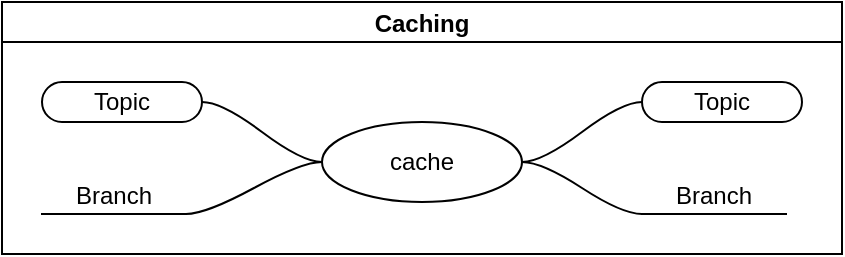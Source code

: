 <mxfile version="21.1.4" type="github">
  <diagram name="Page-1" id="_Mq730CpOTIK_EJbr8pR">
    <mxGraphModel dx="1194" dy="719" grid="1" gridSize="10" guides="1" tooltips="1" connect="1" arrows="1" fold="1" page="1" pageScale="1" pageWidth="827" pageHeight="1169" math="0" shadow="0">
      <root>
        <mxCell id="0" />
        <mxCell id="1" parent="0" />
        <mxCell id="2BZG7tl-g-K6Shy4kgfQ-1" value="Caching" style="swimlane;startSize=20;horizontal=1;containerType=tree;" vertex="1" parent="1">
          <mxGeometry x="220" y="200" width="420" height="126" as="geometry" />
        </mxCell>
        <mxCell id="2BZG7tl-g-K6Shy4kgfQ-2" value="" style="edgeStyle=entityRelationEdgeStyle;startArrow=none;endArrow=none;segment=10;curved=1;sourcePerimeterSpacing=0;targetPerimeterSpacing=0;rounded=0;" edge="1" parent="2BZG7tl-g-K6Shy4kgfQ-1" source="2BZG7tl-g-K6Shy4kgfQ-6" target="2BZG7tl-g-K6Shy4kgfQ-7">
          <mxGeometry relative="1" as="geometry" />
        </mxCell>
        <mxCell id="2BZG7tl-g-K6Shy4kgfQ-3" value="" style="edgeStyle=entityRelationEdgeStyle;startArrow=none;endArrow=none;segment=10;curved=1;sourcePerimeterSpacing=0;targetPerimeterSpacing=0;rounded=0;" edge="1" parent="2BZG7tl-g-K6Shy4kgfQ-1" source="2BZG7tl-g-K6Shy4kgfQ-6" target="2BZG7tl-g-K6Shy4kgfQ-8">
          <mxGeometry relative="1" as="geometry" />
        </mxCell>
        <mxCell id="2BZG7tl-g-K6Shy4kgfQ-4" value="" style="edgeStyle=entityRelationEdgeStyle;startArrow=none;endArrow=none;segment=10;curved=1;sourcePerimeterSpacing=0;targetPerimeterSpacing=0;rounded=0;" edge="1" parent="2BZG7tl-g-K6Shy4kgfQ-1" source="2BZG7tl-g-K6Shy4kgfQ-6" target="2BZG7tl-g-K6Shy4kgfQ-9">
          <mxGeometry relative="1" as="geometry" />
        </mxCell>
        <mxCell id="2BZG7tl-g-K6Shy4kgfQ-5" value="" style="edgeStyle=entityRelationEdgeStyle;startArrow=none;endArrow=none;segment=10;curved=1;sourcePerimeterSpacing=0;targetPerimeterSpacing=0;rounded=0;" edge="1" parent="2BZG7tl-g-K6Shy4kgfQ-1" source="2BZG7tl-g-K6Shy4kgfQ-6" target="2BZG7tl-g-K6Shy4kgfQ-10">
          <mxGeometry relative="1" as="geometry" />
        </mxCell>
        <mxCell id="2BZG7tl-g-K6Shy4kgfQ-6" value="cache" style="ellipse;whiteSpace=wrap;html=1;align=center;treeFolding=1;treeMoving=1;newEdgeStyle={&quot;edgeStyle&quot;:&quot;entityRelationEdgeStyle&quot;,&quot;startArrow&quot;:&quot;none&quot;,&quot;endArrow&quot;:&quot;none&quot;,&quot;segment&quot;:10,&quot;curved&quot;:1,&quot;sourcePerimeterSpacing&quot;:0,&quot;targetPerimeterSpacing&quot;:0};" vertex="1" parent="2BZG7tl-g-K6Shy4kgfQ-1">
          <mxGeometry x="160" y="60" width="100" height="40" as="geometry" />
        </mxCell>
        <mxCell id="2BZG7tl-g-K6Shy4kgfQ-7" value="Topic" style="whiteSpace=wrap;html=1;rounded=1;arcSize=50;align=center;verticalAlign=middle;strokeWidth=1;autosize=1;spacing=4;treeFolding=1;treeMoving=1;newEdgeStyle={&quot;edgeStyle&quot;:&quot;entityRelationEdgeStyle&quot;,&quot;startArrow&quot;:&quot;none&quot;,&quot;endArrow&quot;:&quot;none&quot;,&quot;segment&quot;:10,&quot;curved&quot;:1,&quot;sourcePerimeterSpacing&quot;:0,&quot;targetPerimeterSpacing&quot;:0};" vertex="1" parent="2BZG7tl-g-K6Shy4kgfQ-1">
          <mxGeometry x="320" y="40" width="80" height="20" as="geometry" />
        </mxCell>
        <mxCell id="2BZG7tl-g-K6Shy4kgfQ-8" value="Branch" style="whiteSpace=wrap;html=1;shape=partialRectangle;top=0;left=0;bottom=1;right=0;points=[[0,1],[1,1]];fillColor=none;align=center;verticalAlign=bottom;routingCenterY=0.5;snapToPoint=1;autosize=1;treeFolding=1;treeMoving=1;newEdgeStyle={&quot;edgeStyle&quot;:&quot;entityRelationEdgeStyle&quot;,&quot;startArrow&quot;:&quot;none&quot;,&quot;endArrow&quot;:&quot;none&quot;,&quot;segment&quot;:10,&quot;curved&quot;:1,&quot;sourcePerimeterSpacing&quot;:0,&quot;targetPerimeterSpacing&quot;:0};" vertex="1" parent="2BZG7tl-g-K6Shy4kgfQ-1">
          <mxGeometry x="320" y="80" width="72" height="26" as="geometry" />
        </mxCell>
        <mxCell id="2BZG7tl-g-K6Shy4kgfQ-9" value="Topic" style="whiteSpace=wrap;html=1;rounded=1;arcSize=50;align=center;verticalAlign=middle;strokeWidth=1;autosize=1;spacing=4;treeFolding=1;treeMoving=1;newEdgeStyle={&quot;edgeStyle&quot;:&quot;entityRelationEdgeStyle&quot;,&quot;startArrow&quot;:&quot;none&quot;,&quot;endArrow&quot;:&quot;none&quot;,&quot;segment&quot;:10,&quot;curved&quot;:1,&quot;sourcePerimeterSpacing&quot;:0,&quot;targetPerimeterSpacing&quot;:0};" vertex="1" parent="2BZG7tl-g-K6Shy4kgfQ-1">
          <mxGeometry x="20" y="40" width="80" height="20" as="geometry" />
        </mxCell>
        <mxCell id="2BZG7tl-g-K6Shy4kgfQ-10" value="Branch" style="whiteSpace=wrap;html=1;shape=partialRectangle;top=0;left=0;bottom=1;right=0;points=[[0,1],[1,1]];fillColor=none;align=center;verticalAlign=bottom;routingCenterY=0.5;snapToPoint=1;autosize=1;treeFolding=1;treeMoving=1;newEdgeStyle={&quot;edgeStyle&quot;:&quot;entityRelationEdgeStyle&quot;,&quot;startArrow&quot;:&quot;none&quot;,&quot;endArrow&quot;:&quot;none&quot;,&quot;segment&quot;:10,&quot;curved&quot;:1,&quot;sourcePerimeterSpacing&quot;:0,&quot;targetPerimeterSpacing&quot;:0};" vertex="1" parent="2BZG7tl-g-K6Shy4kgfQ-1">
          <mxGeometry x="20" y="80" width="72" height="26" as="geometry" />
        </mxCell>
      </root>
    </mxGraphModel>
  </diagram>
</mxfile>

